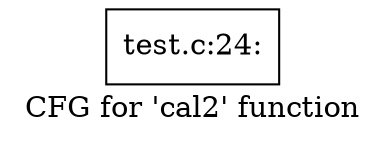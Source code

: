 digraph "CFG for 'cal2' function" {
	label="CFG for 'cal2' function";

	Node0x393c020 [shape=record,label="{test.c:24:}"];
}
